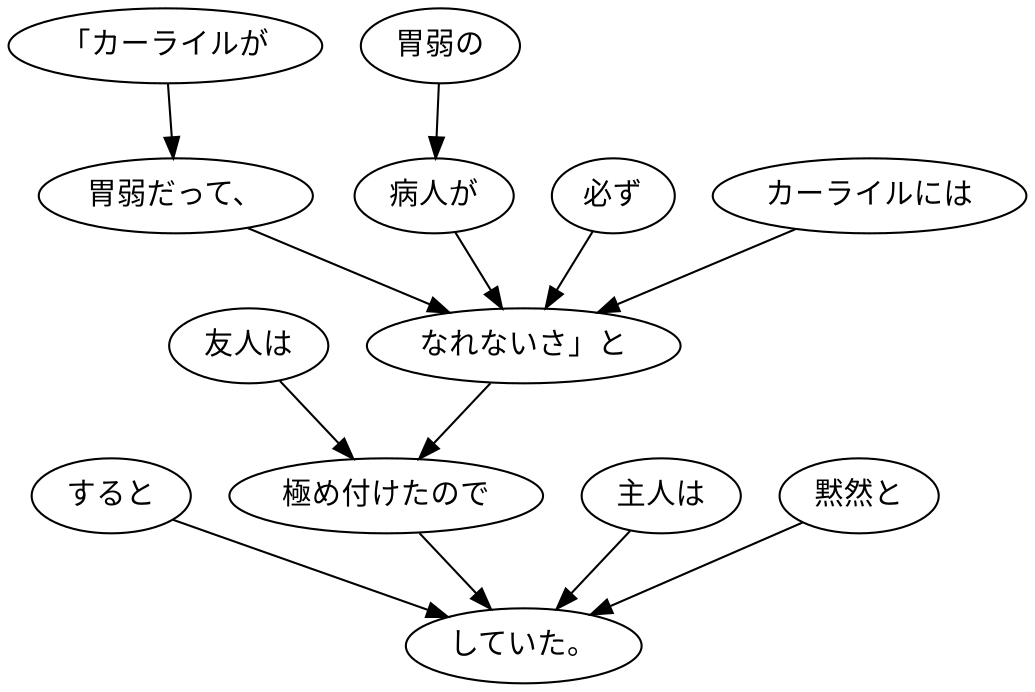 digraph graph537 {
	node0 [label="すると"];
	node1 [label="友人は"];
	node2 [label="「カーライルが"];
	node3 [label="胃弱だって、"];
	node4 [label="胃弱の"];
	node5 [label="病人が"];
	node6 [label="必ず"];
	node7 [label="カーライルには"];
	node8 [label="なれないさ」と"];
	node9 [label="極め付けたので"];
	node10 [label="主人は"];
	node11 [label="黙然と"];
	node12 [label="していた。"];
	node0 -> node12;
	node1 -> node9;
	node2 -> node3;
	node3 -> node8;
	node4 -> node5;
	node5 -> node8;
	node6 -> node8;
	node7 -> node8;
	node8 -> node9;
	node9 -> node12;
	node10 -> node12;
	node11 -> node12;
}
